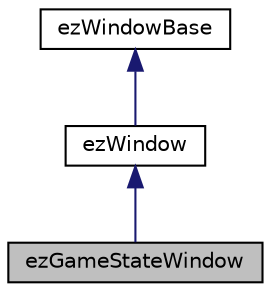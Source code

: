 digraph "ezGameStateWindow"
{
 // LATEX_PDF_SIZE
  edge [fontname="Helvetica",fontsize="10",labelfontname="Helvetica",labelfontsize="10"];
  node [fontname="Helvetica",fontsize="10",shape=record];
  Node1 [label="ezGameStateWindow",height=0.2,width=0.4,color="black", fillcolor="grey75", style="filled", fontcolor="black",tooltip="A window class that expands a little on ezWindow. Default type used by ezGameState to create a window..."];
  Node2 -> Node1 [dir="back",color="midnightblue",fontsize="10",style="solid",fontname="Helvetica"];
  Node2 [label="ezWindow",height=0.2,width=0.4,color="black", fillcolor="white", style="filled",URL="$da/db5/classez_window.htm",tooltip="A simple abstraction for platform specific window creation."];
  Node3 -> Node2 [dir="back",color="midnightblue",fontsize="10",style="solid",fontname="Helvetica"];
  Node3 [label="ezWindowBase",height=0.2,width=0.4,color="black", fillcolor="white", style="filled",URL="$d4/d8c/classez_window_base.htm",tooltip="Base class of all window classes that have a client area and a native window handle."];
}
